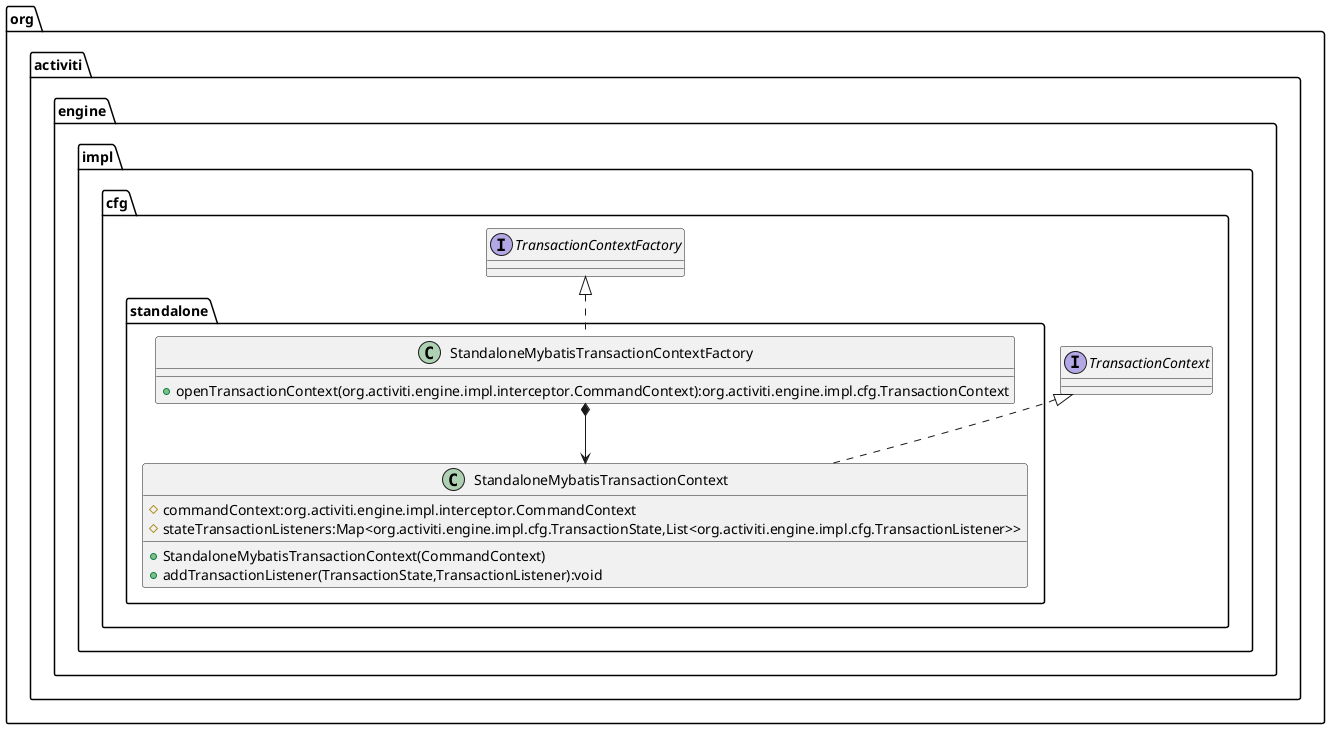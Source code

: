 @startuml
hide @unlinked
package "org.activiti.engine.impl.cfg.standalone" {
class StandaloneMybatisTransactionContext implements org.activiti.engine.impl.cfg.TransactionContext {
    # commandContext:org.activiti.engine.impl.interceptor.CommandContext
    # stateTransactionListeners:Map<org.activiti.engine.impl.cfg.TransactionState,List<org.activiti.engine.impl.cfg.TransactionListener>>

    + StandaloneMybatisTransactionContext(CommandContext)
    + addTransactionListener(TransactionState,TransactionListener):void

}
class StandaloneMybatisTransactionContextFactory implements org.activiti.engine.impl.cfg.TransactionContextFactory {
    + openTransactionContext(org.activiti.engine.impl.interceptor.CommandContext):org.activiti.engine.impl.cfg.TransactionContext
}
StandaloneMybatisTransactionContextFactory *--> StandaloneMybatisTransactionContext
}

/' package finished '/
@enduml